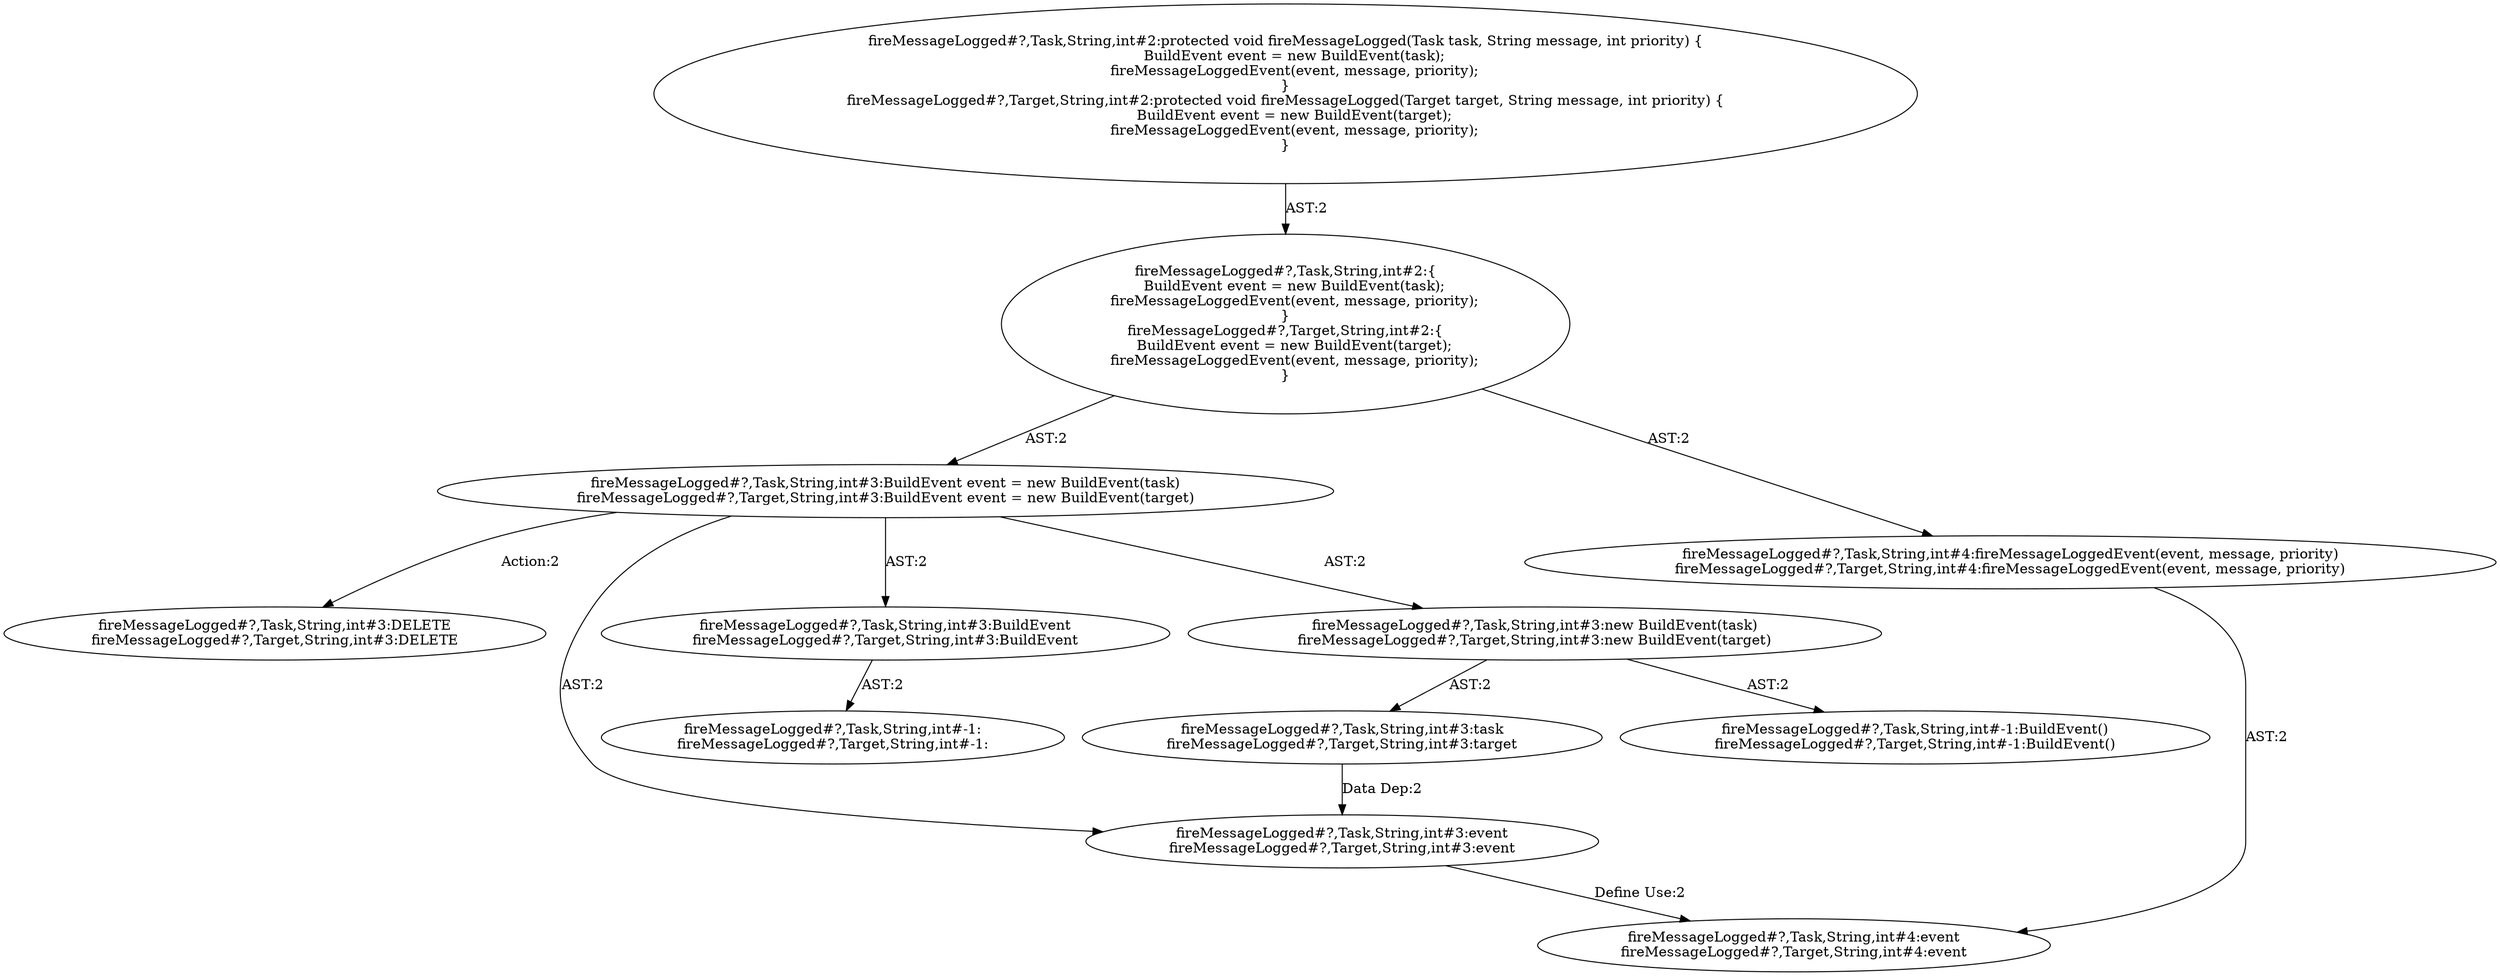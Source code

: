 digraph "Pattern" {
0 [label="fireMessageLogged#?,Task,String,int#3:DELETE
fireMessageLogged#?,Target,String,int#3:DELETE" shape=ellipse]
1 [label="fireMessageLogged#?,Task,String,int#3:BuildEvent event = new BuildEvent(task)
fireMessageLogged#?,Target,String,int#3:BuildEvent event = new BuildEvent(target)" shape=ellipse]
2 [label="fireMessageLogged#?,Task,String,int#2:\{
    BuildEvent event = new BuildEvent(task);
    fireMessageLoggedEvent(event, message, priority);
\}
fireMessageLogged#?,Target,String,int#2:\{
    BuildEvent event = new BuildEvent(target);
    fireMessageLoggedEvent(event, message, priority);
\}" shape=ellipse]
3 [label="fireMessageLogged#?,Task,String,int#2:protected void fireMessageLogged(Task task, String message, int priority) \{
    BuildEvent event = new BuildEvent(task);
    fireMessageLoggedEvent(event, message, priority);
\}
fireMessageLogged#?,Target,String,int#2:protected void fireMessageLogged(Target target, String message, int priority) \{
    BuildEvent event = new BuildEvent(target);
    fireMessageLoggedEvent(event, message, priority);
\}" shape=ellipse]
4 [label="fireMessageLogged#?,Task,String,int#4:fireMessageLoggedEvent(event, message, priority)
fireMessageLogged#?,Target,String,int#4:fireMessageLoggedEvent(event, message, priority)" shape=ellipse]
5 [label="fireMessageLogged#?,Task,String,int#3:event
fireMessageLogged#?,Target,String,int#3:event" shape=ellipse]
6 [label="fireMessageLogged#?,Task,String,int#3:task
fireMessageLogged#?,Target,String,int#3:target" shape=ellipse]
7 [label="fireMessageLogged#?,Task,String,int#4:event
fireMessageLogged#?,Target,String,int#4:event" shape=ellipse]
8 [label="fireMessageLogged#?,Task,String,int#3:BuildEvent
fireMessageLogged#?,Target,String,int#3:BuildEvent" shape=ellipse]
9 [label="fireMessageLogged#?,Task,String,int#-1:
fireMessageLogged#?,Target,String,int#-1:" shape=ellipse]
10 [label="fireMessageLogged#?,Task,String,int#3:new BuildEvent(task)
fireMessageLogged#?,Target,String,int#3:new BuildEvent(target)" shape=ellipse]
11 [label="fireMessageLogged#?,Task,String,int#-1:BuildEvent()
fireMessageLogged#?,Target,String,int#-1:BuildEvent()" shape=ellipse]
1 -> 0 [label="Action:2"];
1 -> 5 [label="AST:2"];
1 -> 8 [label="AST:2"];
1 -> 10 [label="AST:2"];
2 -> 1 [label="AST:2"];
2 -> 4 [label="AST:2"];
3 -> 2 [label="AST:2"];
4 -> 7 [label="AST:2"];
5 -> 7 [label="Define Use:2"];
6 -> 5 [label="Data Dep:2"];
8 -> 9 [label="AST:2"];
10 -> 6 [label="AST:2"];
10 -> 11 [label="AST:2"];
}